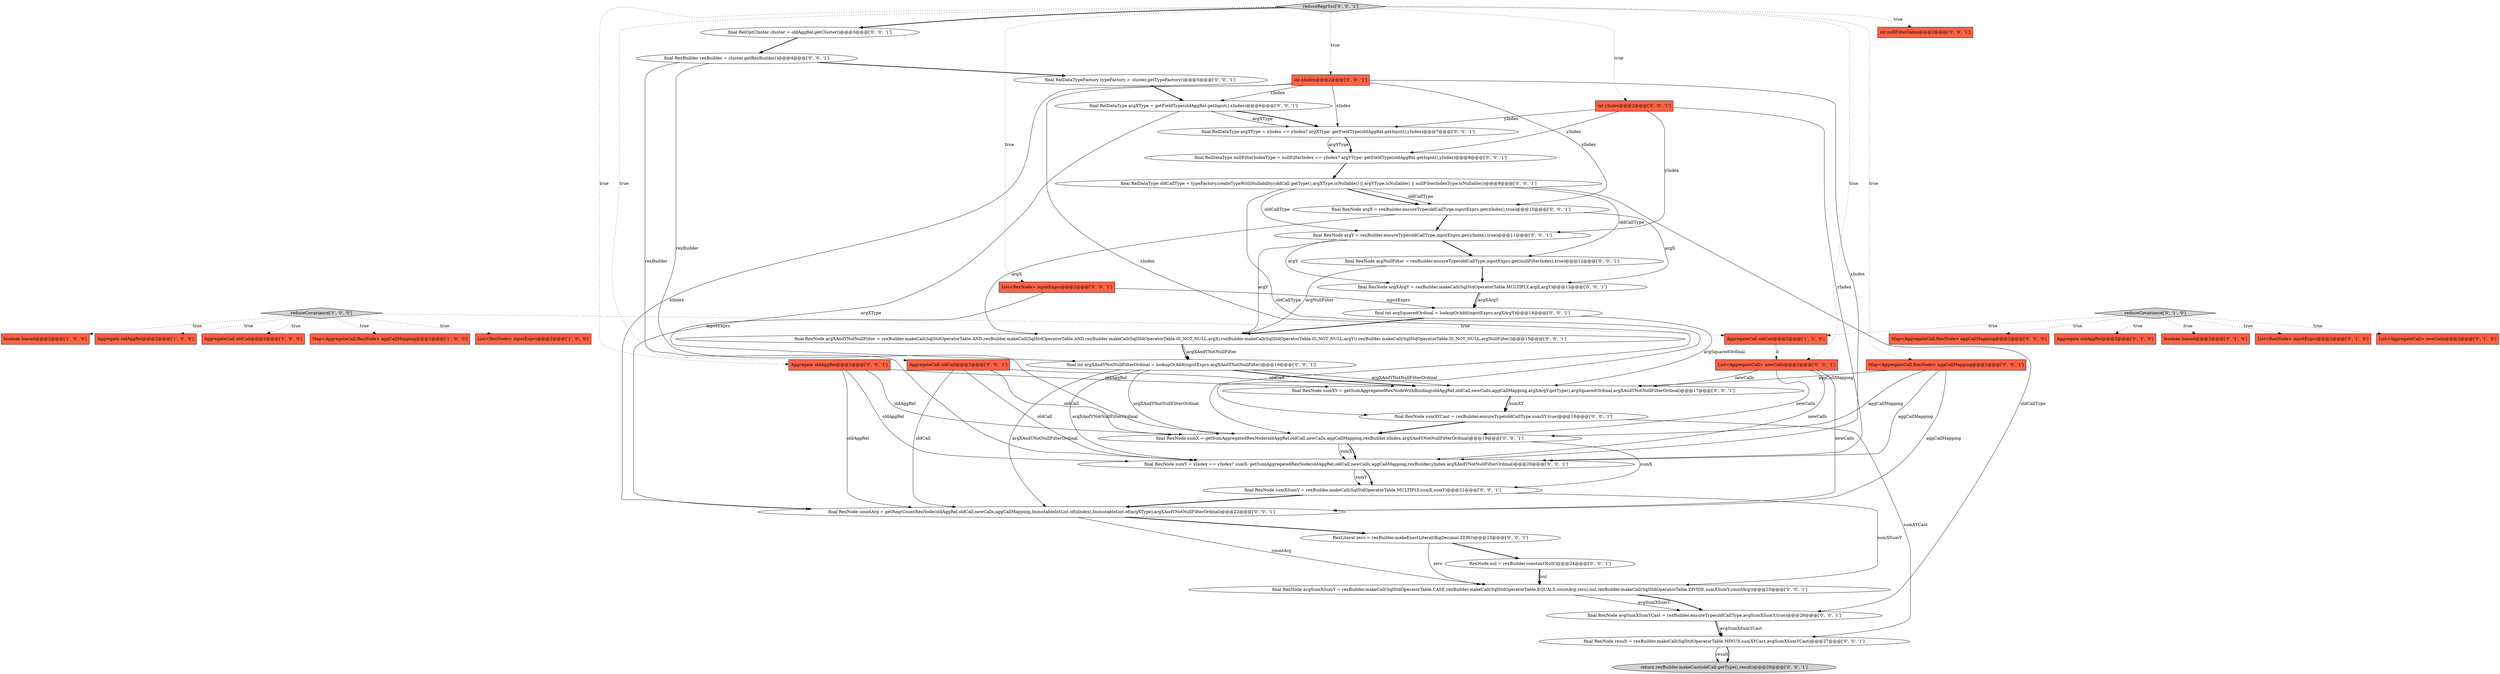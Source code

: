 digraph {
5 [style = filled, label = "Map<AggregateCall,RexNode> aggCallMapping@@@2@@@['1', '0', '0']", fillcolor = tomato, shape = box image = "AAA0AAABBB1BBB"];
34 [style = filled, label = "int xIndex@@@2@@@['0', '0', '1']", fillcolor = tomato, shape = box image = "AAA0AAABBB3BBB"];
11 [style = filled, label = "Map<AggregateCall,RexNode> aggCallMapping@@@2@@@['0', '1', '0']", fillcolor = tomato, shape = box image = "AAA0AAABBB2BBB"];
25 [style = filled, label = "int yIndex@@@2@@@['0', '0', '1']", fillcolor = tomato, shape = box image = "AAA0AAABBB3BBB"];
1 [style = filled, label = "reduceCovariance['1', '0', '0']", fillcolor = lightgray, shape = diamond image = "AAA0AAABBB1BBB"];
37 [style = filled, label = "final RelDataTypeFactory typeFactory = cluster.getTypeFactory()@@@5@@@['0', '0', '1']", fillcolor = white, shape = ellipse image = "AAA0AAABBB3BBB"];
0 [style = filled, label = "List<RexNode> inputExprs@@@2@@@['1', '0', '0']", fillcolor = tomato, shape = box image = "AAA0AAABBB1BBB"];
16 [style = filled, label = "final RexNode sumXYCast = rexBuilder.ensureType(oldCallType,sumXY,true)@@@18@@@['0', '0', '1']", fillcolor = white, shape = ellipse image = "AAA0AAABBB3BBB"];
39 [style = filled, label = "Aggregate oldAggRel@@@2@@@['0', '0', '1']", fillcolor = tomato, shape = box image = "AAA0AAABBB3BBB"];
43 [style = filled, label = "final RexNode result = rexBuilder.makeCall(SqlStdOperatorTable.MINUS,sumXYCast,avgSumXSumYCast)@@@27@@@['0', '0', '1']", fillcolor = white, shape = ellipse image = "AAA0AAABBB3BBB"];
22 [style = filled, label = "int nullFilterIndex@@@2@@@['0', '0', '1']", fillcolor = tomato, shape = box image = "AAA0AAABBB3BBB"];
44 [style = filled, label = "List<RexNode> inputExprs@@@2@@@['0', '0', '1']", fillcolor = tomato, shape = box image = "AAA0AAABBB3BBB"];
18 [style = filled, label = "final RexNode avgSumXSumY = rexBuilder.makeCall(SqlStdOperatorTable.CASE,rexBuilder.makeCall(SqlStdOperatorTable.EQUALS,countArg,zero),nul,rexBuilder.makeCall(SqlStdOperatorTable.DIVIDE,sumXSumY,countArg))@@@25@@@['0', '0', '1']", fillcolor = white, shape = ellipse image = "AAA0AAABBB3BBB"];
30 [style = filled, label = "final RelDataType argYType = xIndex == yIndex? argXType: getFieldType(oldAggRel.getInput(),yIndex)@@@7@@@['0', '0', '1']", fillcolor = white, shape = ellipse image = "AAA0AAABBB3BBB"];
8 [style = filled, label = "Aggregate oldAggRel@@@2@@@['0', '1', '0']", fillcolor = tomato, shape = box image = "AAA0AAABBB2BBB"];
7 [style = filled, label = "boolean biased@@@2@@@['0', '1', '0']", fillcolor = tomato, shape = box image = "AAA0AAABBB2BBB"];
14 [style = filled, label = "final RelOptCluster cluster = oldAggRel.getCluster()@@@3@@@['0', '0', '1']", fillcolor = white, shape = ellipse image = "AAA0AAABBB3BBB"];
24 [style = filled, label = "final RexNode sumY = xIndex == yIndex? sumX: getSumAggregatedRexNode(oldAggRel,oldCall,newCalls,aggCallMapping,rexBuilder,yIndex,argXAndYNotNullFilterOrdinal)@@@20@@@['0', '0', '1']", fillcolor = white, shape = ellipse image = "AAA0AAABBB3BBB"];
13 [style = filled, label = "RexLiteral zero = rexBuilder.makeExactLiteral(BigDecimal.ZERO)@@@23@@@['0', '0', '1']", fillcolor = white, shape = ellipse image = "AAA0AAABBB3BBB"];
21 [style = filled, label = "RexNode nul = rexBuilder.constantNull()@@@24@@@['0', '0', '1']", fillcolor = white, shape = ellipse image = "AAA0AAABBB3BBB"];
29 [style = filled, label = "final int argSquaredOrdinal = lookupOrAdd(inputExprs,argXArgY)@@@14@@@['0', '0', '1']", fillcolor = white, shape = ellipse image = "AAA0AAABBB3BBB"];
19 [style = filled, label = "final int argXAndYNotNullFilterOrdinal = lookupOrAdd(inputExprs,argXAndYNotNullFilter)@@@16@@@['0', '0', '1']", fillcolor = white, shape = ellipse image = "AAA0AAABBB3BBB"];
46 [style = filled, label = "final RelDataType argXType = getFieldType(oldAggRel.getInput(),xIndex)@@@6@@@['0', '0', '1']", fillcolor = white, shape = ellipse image = "AAA0AAABBB3BBB"];
2 [style = filled, label = "boolean biased@@@2@@@['1', '0', '0']", fillcolor = tomato, shape = box image = "AAA0AAABBB1BBB"];
17 [style = filled, label = "final RexNode argX = rexBuilder.ensureType(oldCallType,inputExprs.get(xIndex),true)@@@10@@@['0', '0', '1']", fillcolor = white, shape = ellipse image = "AAA0AAABBB3BBB"];
35 [style = filled, label = "final RexNode sumX = getSumAggregatedRexNode(oldAggRel,oldCall,newCalls,aggCallMapping,rexBuilder,xIndex,argXAndYNotNullFilterOrdinal)@@@19@@@['0', '0', '1']", fillcolor = white, shape = ellipse image = "AAA0AAABBB3BBB"];
45 [style = filled, label = "List<AggregateCall> newCalls@@@2@@@['0', '0', '1']", fillcolor = tomato, shape = box image = "AAA0AAABBB3BBB"];
28 [style = filled, label = "final RexBuilder rexBuilder = cluster.getRexBuilder()@@@4@@@['0', '0', '1']", fillcolor = white, shape = ellipse image = "AAA0AAABBB3BBB"];
23 [style = filled, label = "final RexNode argNullFilter = rexBuilder.ensureType(oldCallType,inputExprs.get(nullFilterIndex),true)@@@12@@@['0', '0', '1']", fillcolor = white, shape = ellipse image = "AAA0AAABBB3BBB"];
31 [style = filled, label = "final RelDataType oldCallType = typeFactory.createTypeWithNullability(oldCall.getType(),argXType.isNullable() || argYType.isNullable() || nullFilterIndexType.isNullable())@@@9@@@['0', '0', '1']", fillcolor = white, shape = ellipse image = "AAA0AAABBB3BBB"];
38 [style = filled, label = "final RexNode sumXY = getSumAggregatedRexNodeWithBinding(oldAggRel,oldCall,newCalls,aggCallMapping,argXArgY.getType(),argSquaredOrdinal,argXAndYNotNullFilterOrdinal)@@@17@@@['0', '0', '1']", fillcolor = white, shape = ellipse image = "AAA0AAABBB3BBB"];
41 [style = filled, label = "final RexNode argXArgY = rexBuilder.makeCall(SqlStdOperatorTable.MULTIPLY,argX,argY)@@@13@@@['0', '0', '1']", fillcolor = white, shape = ellipse image = "AAA0AAABBB3BBB"];
15 [style = filled, label = "return rexBuilder.makeCast(oldCall.getType(),result)@@@28@@@['0', '0', '1']", fillcolor = lightgray, shape = ellipse image = "AAA0AAABBB3BBB"];
32 [style = filled, label = "final RexNode argY = rexBuilder.ensureType(oldCallType,inputExprs.get(yIndex),true)@@@11@@@['0', '0', '1']", fillcolor = white, shape = ellipse image = "AAA0AAABBB3BBB"];
33 [style = filled, label = "final RelDataType nullFilterIndexType = nullFilterIndex == yIndex? argYType: getFieldType(oldAggRel.getInput(),yIndex)@@@8@@@['0', '0', '1']", fillcolor = white, shape = ellipse image = "AAA0AAABBB3BBB"];
10 [style = filled, label = "List<RexNode> inputExprs@@@2@@@['0', '1', '0']", fillcolor = tomato, shape = box image = "AAA0AAABBB2BBB"];
26 [style = filled, label = "final RexNode sumXSumY = rexBuilder.makeCall(SqlStdOperatorTable.MULTIPLY,sumX,sumY)@@@21@@@['0', '0', '1']", fillcolor = white, shape = ellipse image = "AAA0AAABBB3BBB"];
4 [style = filled, label = "Aggregate oldAggRel@@@2@@@['1', '0', '0']", fillcolor = tomato, shape = box image = "AAA0AAABBB1BBB"];
40 [style = filled, label = "AggregateCall oldCall@@@2@@@['0', '0', '1']", fillcolor = tomato, shape = box image = "AAA0AAABBB3BBB"];
3 [style = filled, label = "AggregateCall oldCall@@@2@@@['1', '0', '0']", fillcolor = tomato, shape = box image = "AAA0AAABBB1BBB"];
20 [style = filled, label = "final RexNode argXAndYNotNullFilter = rexBuilder.makeCall(SqlStdOperatorTable.AND,rexBuilder.makeCall(SqlStdOperatorTable.AND,rexBuilder.makeCall(SqlStdOperatorTable.IS_NOT_NULL,argX),rexBuilder.makeCall(SqlStdOperatorTable.IS_NOT_NULL,argY)),rexBuilder.makeCall(SqlStdOperatorTable.IS_NOT_NULL,argNullFilter))@@@15@@@['0', '0', '1']", fillcolor = white, shape = ellipse image = "AAA0AAABBB3BBB"];
9 [style = filled, label = "List<AggregateCall> newCalls@@@2@@@['0', '1', '0']", fillcolor = tomato, shape = box image = "AAA0AAABBB2BBB"];
42 [style = filled, label = "final RexNode avgSumXSumYCast = rexBuilder.ensureType(oldCallType,avgSumXSumY,true)@@@26@@@['0', '0', '1']", fillcolor = white, shape = ellipse image = "AAA0AAABBB3BBB"];
12 [style = filled, label = "reduceCovariance['0', '1', '0']", fillcolor = lightgray, shape = diamond image = "AAA0AAABBB2BBB"];
36 [style = filled, label = "Map<AggregateCall,RexNode> aggCallMapping@@@2@@@['0', '0', '1']", fillcolor = tomato, shape = box image = "AAA0AAABBB3BBB"];
47 [style = filled, label = "final RexNode countArg = getRegrCountRexNode(oldAggRel,oldCall,newCalls,aggCallMapping,ImmutableIntList.of(xIndex),ImmutableList.of(argXType),argXAndYNotNullFilterOrdinal)@@@22@@@['0', '0', '1']", fillcolor = white, shape = ellipse image = "AAA0AAABBB3BBB"];
27 [style = filled, label = "reduceRegrSzz['0', '0', '1']", fillcolor = lightgray, shape = diamond image = "AAA0AAABBB3BBB"];
6 [style = filled, label = "AggregateCall oldCall@@@2@@@['1', '1', '0']", fillcolor = tomato, shape = box image = "AAA0AAABBB1BBB"];
32->23 [style = bold, label=""];
19->38 [style = solid, label="argXAndYNotNullFilterOrdinal"];
13->18 [style = solid, label="zero"];
36->38 [style = solid, label="aggCallMapping"];
1->0 [style = dotted, label="true"];
27->39 [style = dotted, label="true"];
35->24 [style = solid, label="sumX"];
41->29 [style = solid, label="argXArgY"];
17->41 [style = solid, label="argX"];
34->24 [style = solid, label="xIndex"];
19->38 [style = bold, label=""];
45->38 [style = solid, label="newCalls"];
27->45 [style = dotted, label="true"];
30->33 [style = solid, label="argYType"];
39->47 [style = solid, label="oldAggRel"];
14->28 [style = bold, label=""];
17->20 [style = solid, label="argX"];
1->5 [style = dotted, label="true"];
21->18 [style = bold, label=""];
40->38 [style = solid, label="oldCall"];
25->24 [style = solid, label="yIndex"];
16->43 [style = solid, label="sumXYCast"];
16->35 [style = bold, label=""];
40->47 [style = solid, label="oldCall"];
28->35 [style = solid, label="rexBuilder"];
45->35 [style = solid, label="newCalls"];
12->10 [style = dotted, label="true"];
32->41 [style = solid, label="argY"];
12->7 [style = dotted, label="true"];
36->47 [style = solid, label="aggCallMapping"];
46->30 [style = solid, label="argXType"];
33->31 [style = bold, label=""];
31->17 [style = solid, label="oldCallType"];
12->11 [style = dotted, label="true"];
43->15 [style = solid, label="result"];
40->35 [style = solid, label="oldCall"];
44->29 [style = solid, label="inputExprs"];
36->35 [style = solid, label="aggCallMapping"];
43->15 [style = bold, label=""];
36->24 [style = solid, label="aggCallMapping"];
31->32 [style = solid, label="oldCallType"];
12->8 [style = dotted, label="true"];
17->32 [style = bold, label=""];
38->16 [style = bold, label=""];
42->43 [style = solid, label="avgSumXSumYCast"];
31->17 [style = bold, label=""];
39->38 [style = solid, label="oldAggRel"];
44->19 [style = solid, label="inputExprs"];
39->35 [style = solid, label="oldAggRel"];
31->42 [style = solid, label="oldCallType"];
6->45 [style = dashed, label="0"];
1->2 [style = dotted, label="true"];
39->24 [style = solid, label="oldAggRel"];
27->25 [style = dotted, label="true"];
12->6 [style = dotted, label="true"];
35->26 [style = solid, label="sumX"];
18->42 [style = solid, label="avgSumXSumY"];
47->13 [style = bold, label=""];
24->26 [style = bold, label=""];
1->4 [style = dotted, label="true"];
40->24 [style = solid, label="oldCall"];
26->18 [style = solid, label="sumXSumY"];
46->47 [style = solid, label="argXType"];
21->18 [style = solid, label="nul"];
27->22 [style = dotted, label="true"];
47->18 [style = solid, label="countArg"];
27->44 [style = dotted, label="true"];
45->47 [style = solid, label="newCalls"];
28->24 [style = solid, label="rexBuilder"];
38->16 [style = solid, label="sumXY"];
20->19 [style = solid, label="argXAndYNotNullFilter"];
34->35 [style = solid, label="xIndex"];
34->17 [style = solid, label="xIndex"];
20->19 [style = bold, label=""];
25->32 [style = solid, label="yIndex"];
30->33 [style = bold, label=""];
1->3 [style = dotted, label="true"];
23->20 [style = solid, label="argNullFilter"];
12->9 [style = dotted, label="true"];
46->30 [style = bold, label=""];
34->47 [style = solid, label="xIndex"];
27->36 [style = dotted, label="true"];
25->33 [style = solid, label="yIndex"];
31->23 [style = solid, label="oldCallType"];
23->41 [style = bold, label=""];
37->46 [style = bold, label=""];
19->35 [style = solid, label="argXAndYNotNullFilterOrdinal"];
35->24 [style = bold, label=""];
24->26 [style = solid, label="sumY"];
31->16 [style = solid, label="oldCallType"];
29->20 [style = bold, label=""];
27->14 [style = bold, label=""];
26->47 [style = bold, label=""];
34->30 [style = solid, label="xIndex"];
18->42 [style = bold, label=""];
27->34 [style = dotted, label="true"];
42->43 [style = bold, label=""];
19->24 [style = solid, label="argXAndYNotNullFilterOrdinal"];
45->24 [style = solid, label="newCalls"];
1->6 [style = dotted, label="true"];
19->47 [style = solid, label="argXAndYNotNullFilterOrdinal"];
41->29 [style = bold, label=""];
27->40 [style = dotted, label="true"];
34->46 [style = solid, label="xIndex"];
25->30 [style = solid, label="yIndex"];
28->37 [style = bold, label=""];
32->20 [style = solid, label="argY"];
29->38 [style = solid, label="argSquaredOrdinal"];
13->21 [style = bold, label=""];
}
